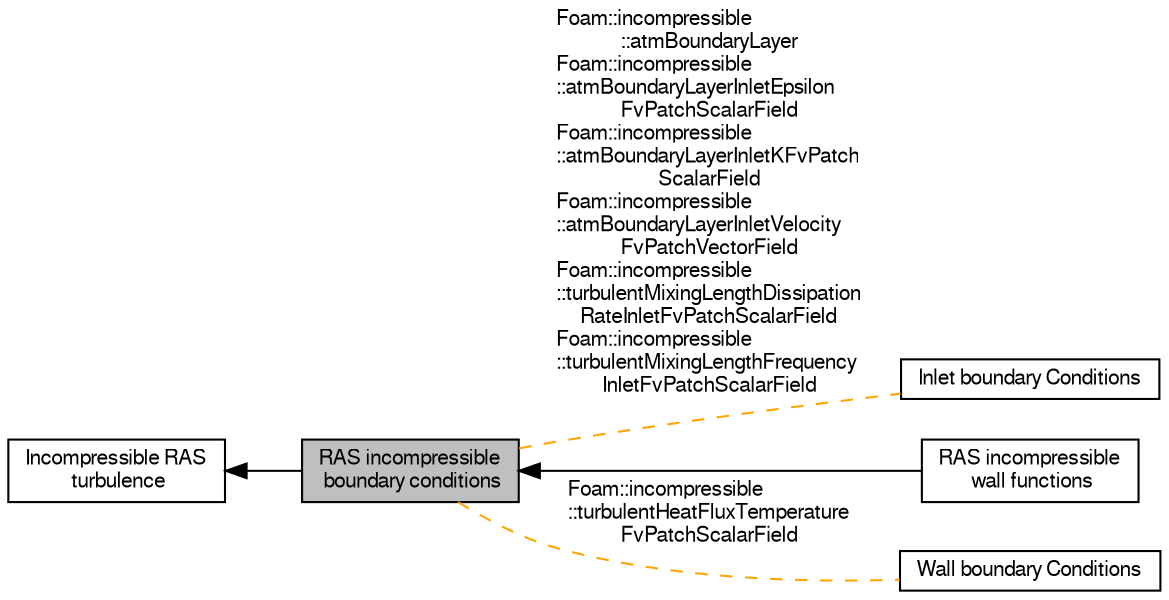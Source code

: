 digraph "RAS incompressible boundary conditions"
{
  bgcolor="transparent";
  edge [fontname="FreeSans",fontsize="10",labelfontname="FreeSans",labelfontsize="10"];
  node [fontname="FreeSans",fontsize="10",shape=record];
  rankdir=LR;
  Node3 [label="Inlet boundary Conditions",height=0.2,width=0.4,color="black",URL="$a21093.html"];
  Node1 [label="Incompressible RAS\l turbulence",height=0.2,width=0.4,color="black",URL="$a21120.html"];
  Node2 [label="RAS incompressible\l wall functions",height=0.2,width=0.4,color="black",URL="$a21119.html"];
  Node0 [label="RAS incompressible\l boundary conditions",height=0.2,width=0.4,color="black", fillcolor="grey75", style="filled", fontcolor="black"];
  Node4 [label="Wall boundary Conditions",height=0.2,width=0.4,color="black",URL="$a21097.html"];
  Node1->Node0 [shape=plaintext, dir="back", style="solid"];
  Node0->Node2 [shape=plaintext, dir="back", style="solid"];
  Node0->Node3 [shape=plaintext, label="Foam::incompressible\l::atmBoundaryLayer\nFoam::incompressible\l::atmBoundaryLayerInletEpsilon\lFvPatchScalarField\nFoam::incompressible\l::atmBoundaryLayerInletKFvPatch\lScalarField\nFoam::incompressible\l::atmBoundaryLayerInletVelocity\lFvPatchVectorField\nFoam::incompressible\l::turbulentMixingLengthDissipation\lRateInletFvPatchScalarField\nFoam::incompressible\l::turbulentMixingLengthFrequency\lInletFvPatchScalarField", color="orange", dir="none", style="dashed"];
  Node0->Node4 [shape=plaintext, label="Foam::incompressible\l::turbulentHeatFluxTemperature\lFvPatchScalarField", color="orange", dir="none", style="dashed"];
}
